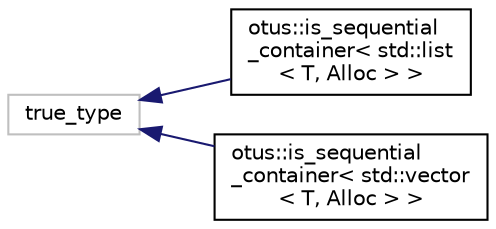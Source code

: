 digraph "Graphical Class Hierarchy"
{
  edge [fontname="Helvetica",fontsize="10",labelfontname="Helvetica",labelfontsize="10"];
  node [fontname="Helvetica",fontsize="10",shape=record];
  rankdir="LR";
  Node1 [label="true_type",height=0.2,width=0.4,color="grey75", fillcolor="white", style="filled"];
  Node1 -> Node2 [dir="back",color="midnightblue",fontsize="10",style="solid",fontname="Helvetica"];
  Node2 [label="otus::is_sequential\l_container\< std::list\l\< T, Alloc \> \>",height=0.2,width=0.4,color="black", fillcolor="white", style="filled",URL="$structotus_1_1is__sequential__container_3_01std_1_1list_3_01T_00_01Alloc_01_4_01_4.html",tooltip="Positive case for std::list type trait. "];
  Node1 -> Node3 [dir="back",color="midnightblue",fontsize="10",style="solid",fontname="Helvetica"];
  Node3 [label="otus::is_sequential\l_container\< std::vector\l\< T, Alloc \> \>",height=0.2,width=0.4,color="black", fillcolor="white", style="filled",URL="$structotus_1_1is__sequential__container_3_01std_1_1vector_3_01T_00_01Alloc_01_4_01_4.html",tooltip="Positive case for std::vector type trait. "];
}
